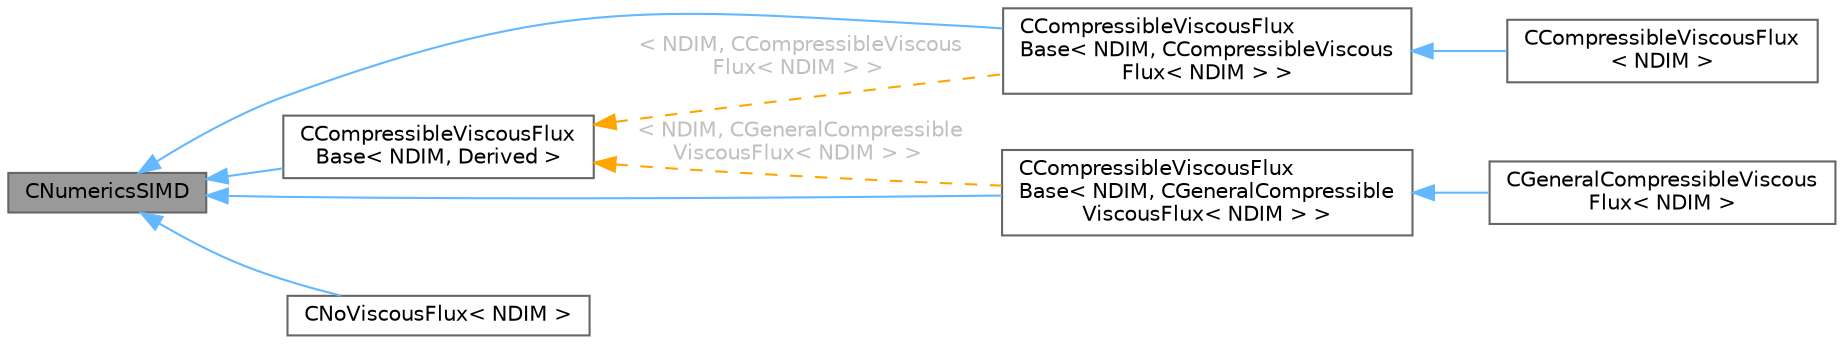 digraph "CNumericsSIMD"
{
 // LATEX_PDF_SIZE
  bgcolor="transparent";
  edge [fontname=Helvetica,fontsize=10,labelfontname=Helvetica,labelfontsize=10];
  node [fontname=Helvetica,fontsize=10,shape=box,height=0.2,width=0.4];
  rankdir="LR";
  Node1 [id="Node000001",label="CNumericsSIMD",height=0.2,width=0.4,color="gray40", fillcolor="grey60", style="filled", fontcolor="black",tooltip="Base class to define the interface."];
  Node1 -> Node2 [id="edge1_Node000001_Node000002",dir="back",color="steelblue1",style="solid",tooltip=" "];
  Node2 [id="Node000002",label="CCompressibleViscousFlux\lBase\< NDIM, CCompressibleViscous\lFlux\< NDIM \> \>",height=0.2,width=0.4,color="gray40", fillcolor="white", style="filled",URL="$classCCompressibleViscousFluxBase.html",tooltip=" "];
  Node2 -> Node3 [id="edge2_Node000002_Node000003",dir="back",color="steelblue1",style="solid",tooltip=" "];
  Node3 [id="Node000003",label="CCompressibleViscousFlux\l\< NDIM \>",height=0.2,width=0.4,color="gray40", fillcolor="white", style="filled",URL="$classCCompressibleViscousFlux.html",tooltip="Decorator class to add viscous fluxes (compressible flow, ideal gas)."];
  Node1 -> Node4 [id="edge3_Node000001_Node000004",dir="back",color="steelblue1",style="solid",tooltip=" "];
  Node4 [id="Node000004",label="CCompressibleViscousFlux\lBase\< NDIM, CGeneralCompressible\lViscousFlux\< NDIM \> \>",height=0.2,width=0.4,color="gray40", fillcolor="white", style="filled",URL="$classCCompressibleViscousFluxBase.html",tooltip=" "];
  Node4 -> Node5 [id="edge4_Node000004_Node000005",dir="back",color="steelblue1",style="solid",tooltip=" "];
  Node5 [id="Node000005",label="CGeneralCompressibleViscous\lFlux\< NDIM \>",height=0.2,width=0.4,color="gray40", fillcolor="white", style="filled",URL="$classCGeneralCompressibleViscousFlux.html",tooltip="Decorator class to add viscous fluxes (compressible flow, real gas)."];
  Node1 -> Node6 [id="edge5_Node000001_Node000006",dir="back",color="steelblue1",style="solid",tooltip=" "];
  Node6 [id="Node000006",label="CCompressibleViscousFlux\lBase\< NDIM, Derived \>",height=0.2,width=0.4,color="gray40", fillcolor="white", style="filled",URL="$classCCompressibleViscousFluxBase.html",tooltip="Decorator class to add viscous fluxes (compressible flow)."];
  Node6 -> Node2 [id="edge6_Node000006_Node000002",dir="back",color="orange",style="dashed",tooltip=" ",label=" \< NDIM, CCompressibleViscous\lFlux\< NDIM \> \>",fontcolor="grey" ];
  Node6 -> Node4 [id="edge7_Node000006_Node000004",dir="back",color="orange",style="dashed",tooltip=" ",label=" \< NDIM, CGeneralCompressible\lViscousFlux\< NDIM \> \>",fontcolor="grey" ];
  Node1 -> Node7 [id="edge8_Node000001_Node000007",dir="back",color="steelblue1",style="solid",tooltip=" "];
  Node7 [id="Node000007",label="CNoViscousFlux\< NDIM \>",height=0.2,width=0.4,color="gray40", fillcolor="white", style="filled",URL="$classCNoViscousFlux.html",tooltip="Numerics classes that accept a compile-time decorator should use this class template as a \"do-nothing..."];
}
